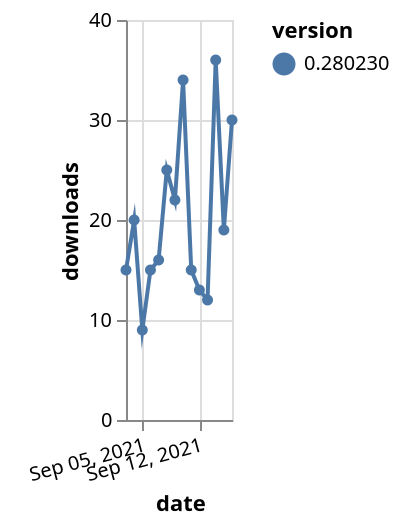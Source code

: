 {"$schema": "https://vega.github.io/schema/vega-lite/v5.json", "description": "A simple bar chart with embedded data.", "data": {"values": [{"date": "2021-09-03", "total": 33077, "delta": 15, "version": "0.280230"}, {"date": "2021-09-04", "total": 33097, "delta": 20, "version": "0.280230"}, {"date": "2021-09-05", "total": 33106, "delta": 9, "version": "0.280230"}, {"date": "2021-09-06", "total": 33121, "delta": 15, "version": "0.280230"}, {"date": "2021-09-07", "total": 33137, "delta": 16, "version": "0.280230"}, {"date": "2021-09-08", "total": 33162, "delta": 25, "version": "0.280230"}, {"date": "2021-09-09", "total": 33184, "delta": 22, "version": "0.280230"}, {"date": "2021-09-10", "total": 33218, "delta": 34, "version": "0.280230"}, {"date": "2021-09-11", "total": 33233, "delta": 15, "version": "0.280230"}, {"date": "2021-09-12", "total": 33246, "delta": 13, "version": "0.280230"}, {"date": "2021-09-13", "total": 33258, "delta": 12, "version": "0.280230"}, {"date": "2021-09-14", "total": 33294, "delta": 36, "version": "0.280230"}, {"date": "2021-09-15", "total": 33313, "delta": 19, "version": "0.280230"}, {"date": "2021-09-16", "total": 33343, "delta": 30, "version": "0.280230"}]}, "width": "container", "mark": {"type": "line", "point": {"filled": true}}, "encoding": {"x": {"field": "date", "type": "temporal", "timeUnit": "yearmonthdate", "title": "date", "axis": {"labelAngle": -15}}, "y": {"field": "delta", "type": "quantitative", "title": "downloads"}, "color": {"field": "version", "type": "nominal"}, "tooltip": {"field": "delta"}}}